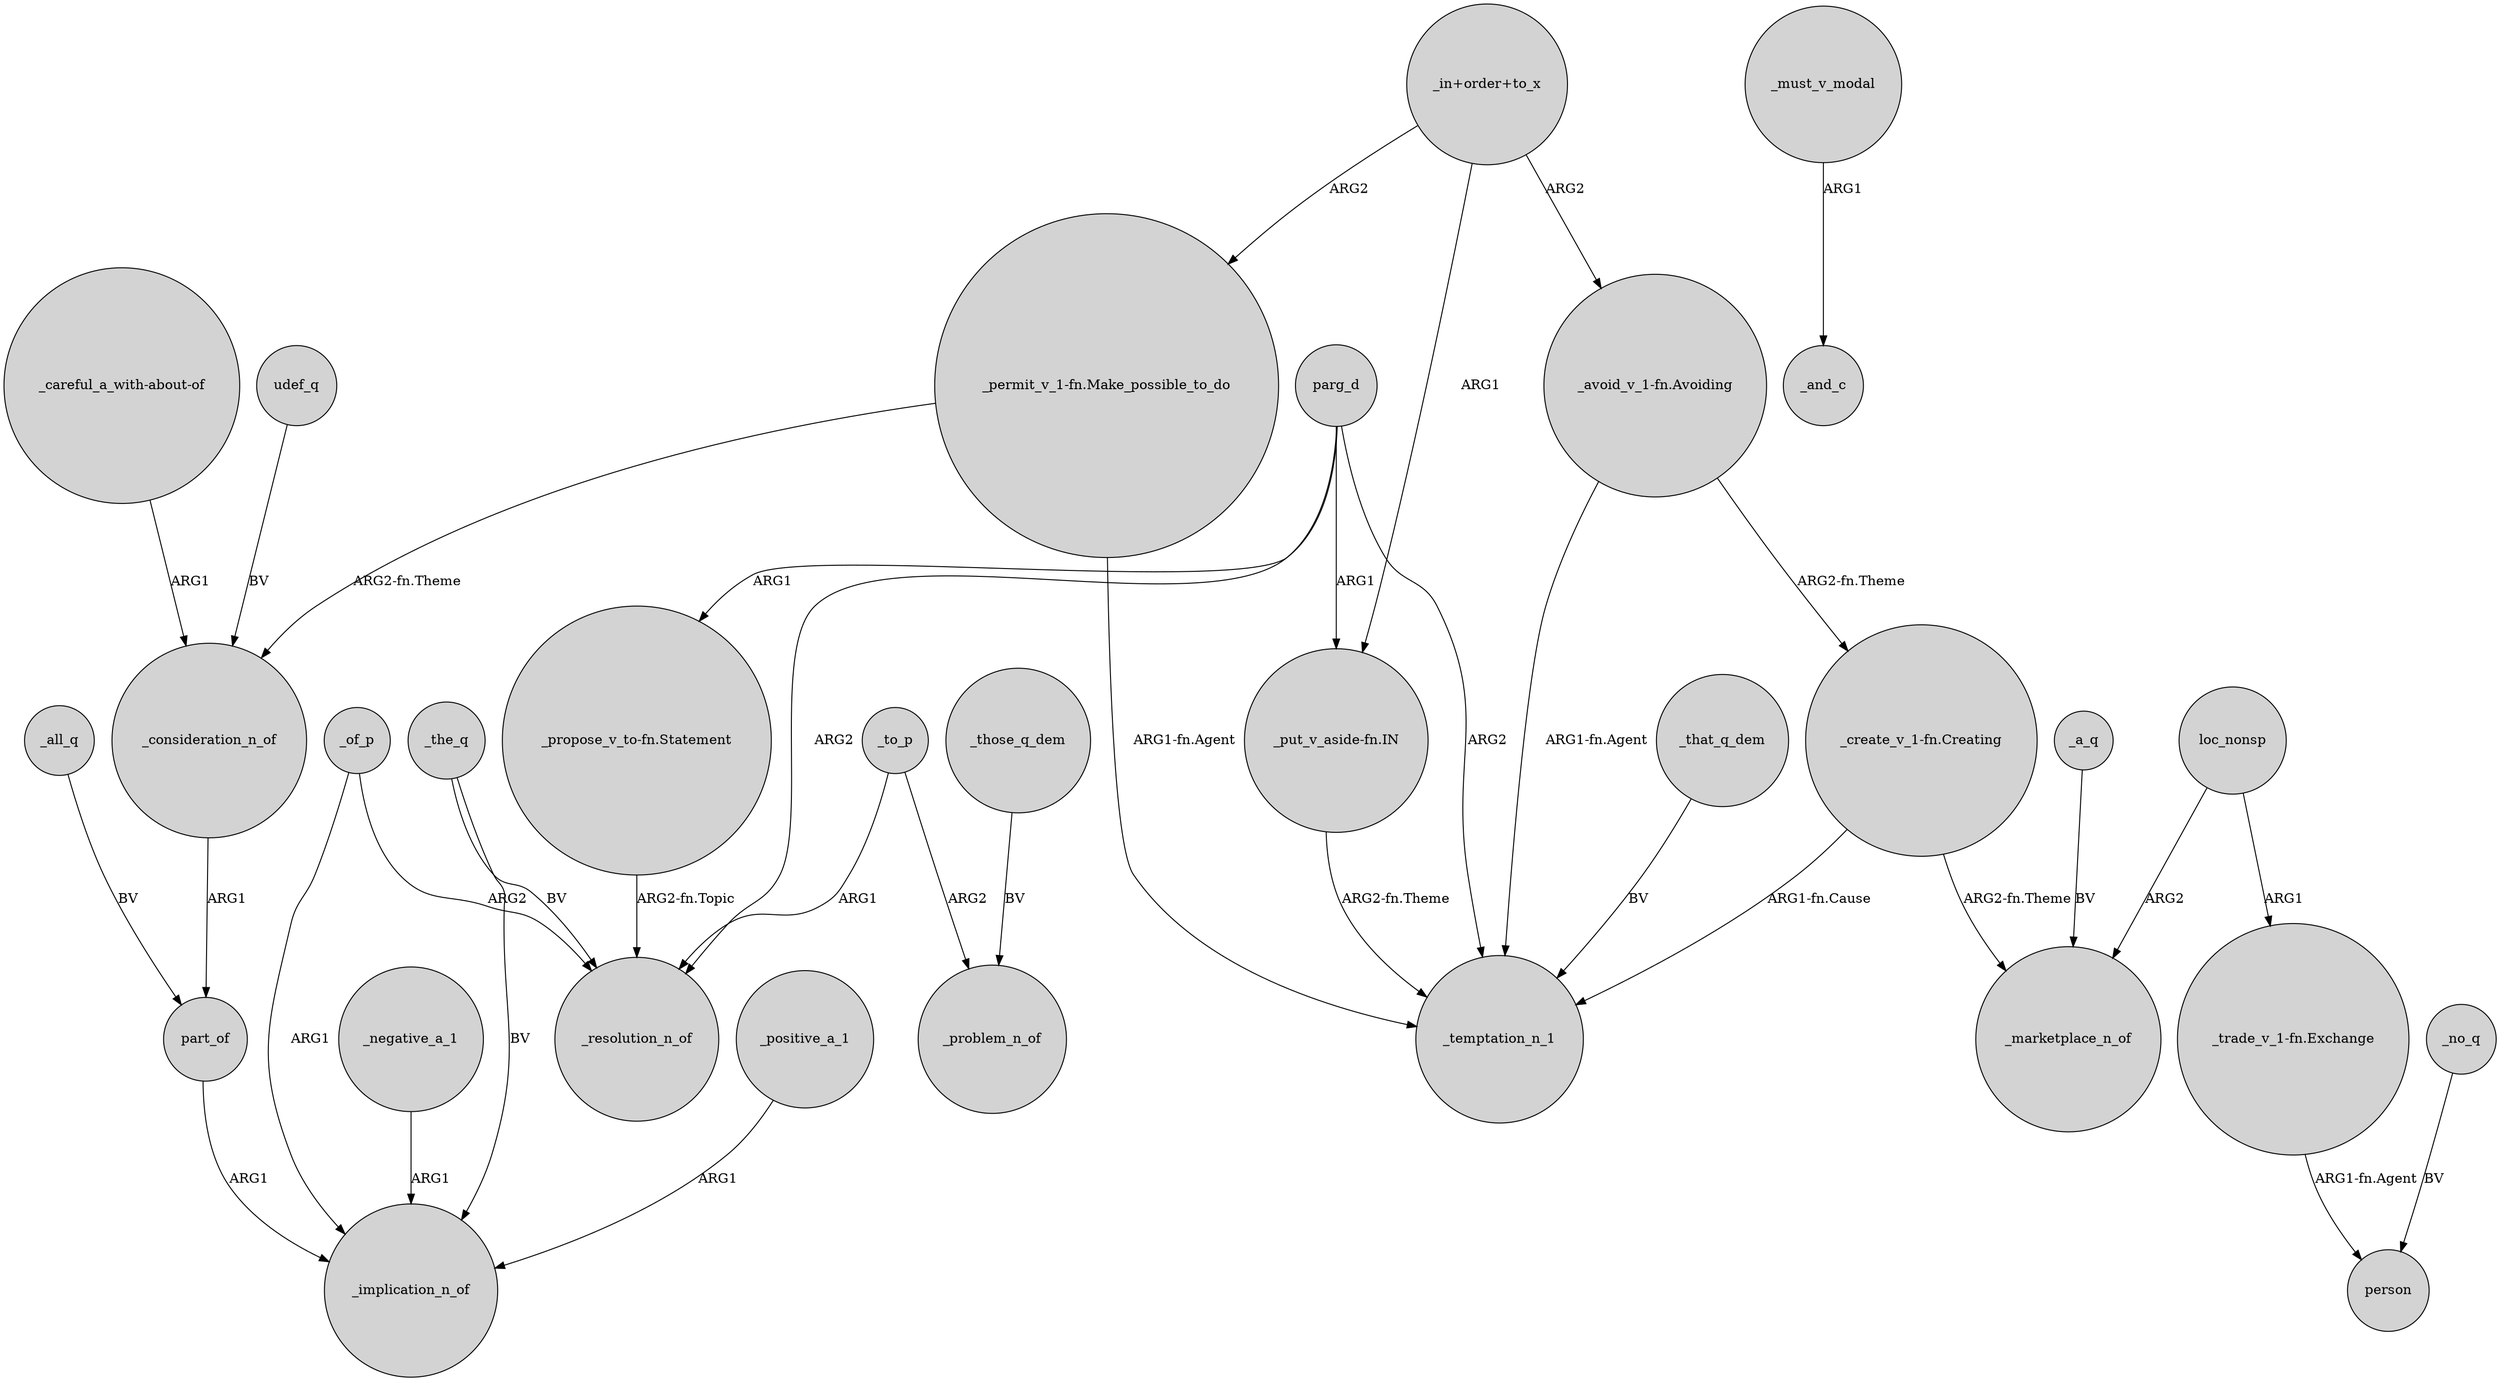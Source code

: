 digraph {
	node [shape=circle style=filled]
	udef_q -> _consideration_n_of [label=BV]
	_to_p -> _problem_n_of [label=ARG2]
	_of_p -> _resolution_n_of [label=ARG2]
	loc_nonsp -> "_trade_v_1-fn.Exchange" [label=ARG1]
	parg_d -> _resolution_n_of [label=ARG2]
	_negative_a_1 -> _implication_n_of [label=ARG1]
	_the_q -> _resolution_n_of [label=BV]
	"_avoid_v_1-fn.Avoiding" -> "_create_v_1-fn.Creating" [label="ARG2-fn.Theme"]
	"_put_v_aside-fn.IN" -> _temptation_n_1 [label="ARG2-fn.Theme"]
	_all_q -> part_of [label=BV]
	"_in+order+to_x" -> "_put_v_aside-fn.IN" [label=ARG1]
	_to_p -> _resolution_n_of [label=ARG1]
	"_create_v_1-fn.Creating" -> _temptation_n_1 [label="ARG1-fn.Cause"]
	parg_d -> _temptation_n_1 [label=ARG2]
	_of_p -> _implication_n_of [label=ARG1]
	parg_d -> "_propose_v_to-fn.Statement" [label=ARG1]
	_a_q -> _marketplace_n_of [label=BV]
	_must_v_modal -> _and_c [label=ARG1]
	"_trade_v_1-fn.Exchange" -> person [label="ARG1-fn.Agent"]
	_the_q -> _implication_n_of [label=BV]
	"_avoid_v_1-fn.Avoiding" -> _temptation_n_1 [label="ARG1-fn.Agent"]
	"_permit_v_1-fn.Make_possible_to_do" -> _consideration_n_of [label="ARG2-fn.Theme"]
	"_propose_v_to-fn.Statement" -> _resolution_n_of [label="ARG2-fn.Topic"]
	"_create_v_1-fn.Creating" -> _marketplace_n_of [label="ARG2-fn.Theme"]
	parg_d -> "_put_v_aside-fn.IN" [label=ARG1]
	_that_q_dem -> _temptation_n_1 [label=BV]
	"_permit_v_1-fn.Make_possible_to_do" -> _temptation_n_1 [label="ARG1-fn.Agent"]
	_consideration_n_of -> part_of [label=ARG1]
	_no_q -> person [label=BV]
	"_careful_a_with-about-of" -> _consideration_n_of [label=ARG1]
	loc_nonsp -> _marketplace_n_of [label=ARG2]
	_positive_a_1 -> _implication_n_of [label=ARG1]
	_those_q_dem -> _problem_n_of [label=BV]
	"_in+order+to_x" -> "_avoid_v_1-fn.Avoiding" [label=ARG2]
	part_of -> _implication_n_of [label=ARG1]
	"_in+order+to_x" -> "_permit_v_1-fn.Make_possible_to_do" [label=ARG2]
}
